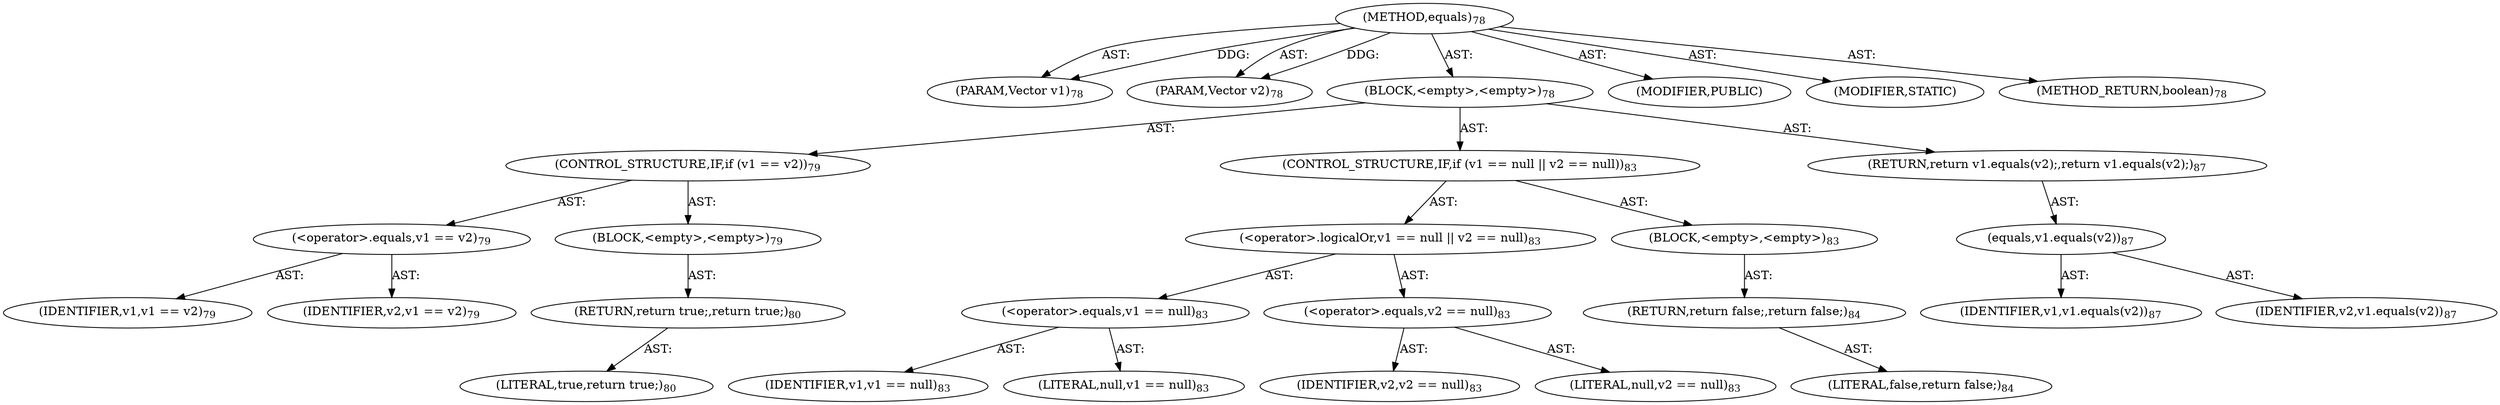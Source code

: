 digraph "equals" {  
"111669149696" [label = <(METHOD,equals)<SUB>78</SUB>> ]
"115964116992" [label = <(PARAM,Vector v1)<SUB>78</SUB>> ]
"115964116993" [label = <(PARAM,Vector v2)<SUB>78</SUB>> ]
"25769803776" [label = <(BLOCK,&lt;empty&gt;,&lt;empty&gt;)<SUB>78</SUB>> ]
"47244640256" [label = <(CONTROL_STRUCTURE,IF,if (v1 == v2))<SUB>79</SUB>> ]
"30064771072" [label = <(&lt;operator&gt;.equals,v1 == v2)<SUB>79</SUB>> ]
"68719476736" [label = <(IDENTIFIER,v1,v1 == v2)<SUB>79</SUB>> ]
"68719476737" [label = <(IDENTIFIER,v2,v1 == v2)<SUB>79</SUB>> ]
"25769803777" [label = <(BLOCK,&lt;empty&gt;,&lt;empty&gt;)<SUB>79</SUB>> ]
"146028888064" [label = <(RETURN,return true;,return true;)<SUB>80</SUB>> ]
"90194313216" [label = <(LITERAL,true,return true;)<SUB>80</SUB>> ]
"47244640257" [label = <(CONTROL_STRUCTURE,IF,if (v1 == null || v2 == null))<SUB>83</SUB>> ]
"30064771073" [label = <(&lt;operator&gt;.logicalOr,v1 == null || v2 == null)<SUB>83</SUB>> ]
"30064771074" [label = <(&lt;operator&gt;.equals,v1 == null)<SUB>83</SUB>> ]
"68719476738" [label = <(IDENTIFIER,v1,v1 == null)<SUB>83</SUB>> ]
"90194313217" [label = <(LITERAL,null,v1 == null)<SUB>83</SUB>> ]
"30064771075" [label = <(&lt;operator&gt;.equals,v2 == null)<SUB>83</SUB>> ]
"68719476739" [label = <(IDENTIFIER,v2,v2 == null)<SUB>83</SUB>> ]
"90194313218" [label = <(LITERAL,null,v2 == null)<SUB>83</SUB>> ]
"25769803778" [label = <(BLOCK,&lt;empty&gt;,&lt;empty&gt;)<SUB>83</SUB>> ]
"146028888065" [label = <(RETURN,return false;,return false;)<SUB>84</SUB>> ]
"90194313219" [label = <(LITERAL,false,return false;)<SUB>84</SUB>> ]
"146028888066" [label = <(RETURN,return v1.equals(v2);,return v1.equals(v2);)<SUB>87</SUB>> ]
"30064771076" [label = <(equals,v1.equals(v2))<SUB>87</SUB>> ]
"68719476740" [label = <(IDENTIFIER,v1,v1.equals(v2))<SUB>87</SUB>> ]
"68719476741" [label = <(IDENTIFIER,v2,v1.equals(v2))<SUB>87</SUB>> ]
"133143986176" [label = <(MODIFIER,PUBLIC)> ]
"133143986177" [label = <(MODIFIER,STATIC)> ]
"128849018880" [label = <(METHOD_RETURN,boolean)<SUB>78</SUB>> ]
  "111669149696" -> "115964116992"  [ label = "AST: "] 
  "111669149696" -> "115964116993"  [ label = "AST: "] 
  "111669149696" -> "25769803776"  [ label = "AST: "] 
  "111669149696" -> "133143986176"  [ label = "AST: "] 
  "111669149696" -> "133143986177"  [ label = "AST: "] 
  "111669149696" -> "128849018880"  [ label = "AST: "] 
  "25769803776" -> "47244640256"  [ label = "AST: "] 
  "25769803776" -> "47244640257"  [ label = "AST: "] 
  "25769803776" -> "146028888066"  [ label = "AST: "] 
  "47244640256" -> "30064771072"  [ label = "AST: "] 
  "47244640256" -> "25769803777"  [ label = "AST: "] 
  "30064771072" -> "68719476736"  [ label = "AST: "] 
  "30064771072" -> "68719476737"  [ label = "AST: "] 
  "25769803777" -> "146028888064"  [ label = "AST: "] 
  "146028888064" -> "90194313216"  [ label = "AST: "] 
  "47244640257" -> "30064771073"  [ label = "AST: "] 
  "47244640257" -> "25769803778"  [ label = "AST: "] 
  "30064771073" -> "30064771074"  [ label = "AST: "] 
  "30064771073" -> "30064771075"  [ label = "AST: "] 
  "30064771074" -> "68719476738"  [ label = "AST: "] 
  "30064771074" -> "90194313217"  [ label = "AST: "] 
  "30064771075" -> "68719476739"  [ label = "AST: "] 
  "30064771075" -> "90194313218"  [ label = "AST: "] 
  "25769803778" -> "146028888065"  [ label = "AST: "] 
  "146028888065" -> "90194313219"  [ label = "AST: "] 
  "146028888066" -> "30064771076"  [ label = "AST: "] 
  "30064771076" -> "68719476740"  [ label = "AST: "] 
  "30064771076" -> "68719476741"  [ label = "AST: "] 
  "111669149696" -> "115964116992"  [ label = "DDG: "] 
  "111669149696" -> "115964116993"  [ label = "DDG: "] 
}
